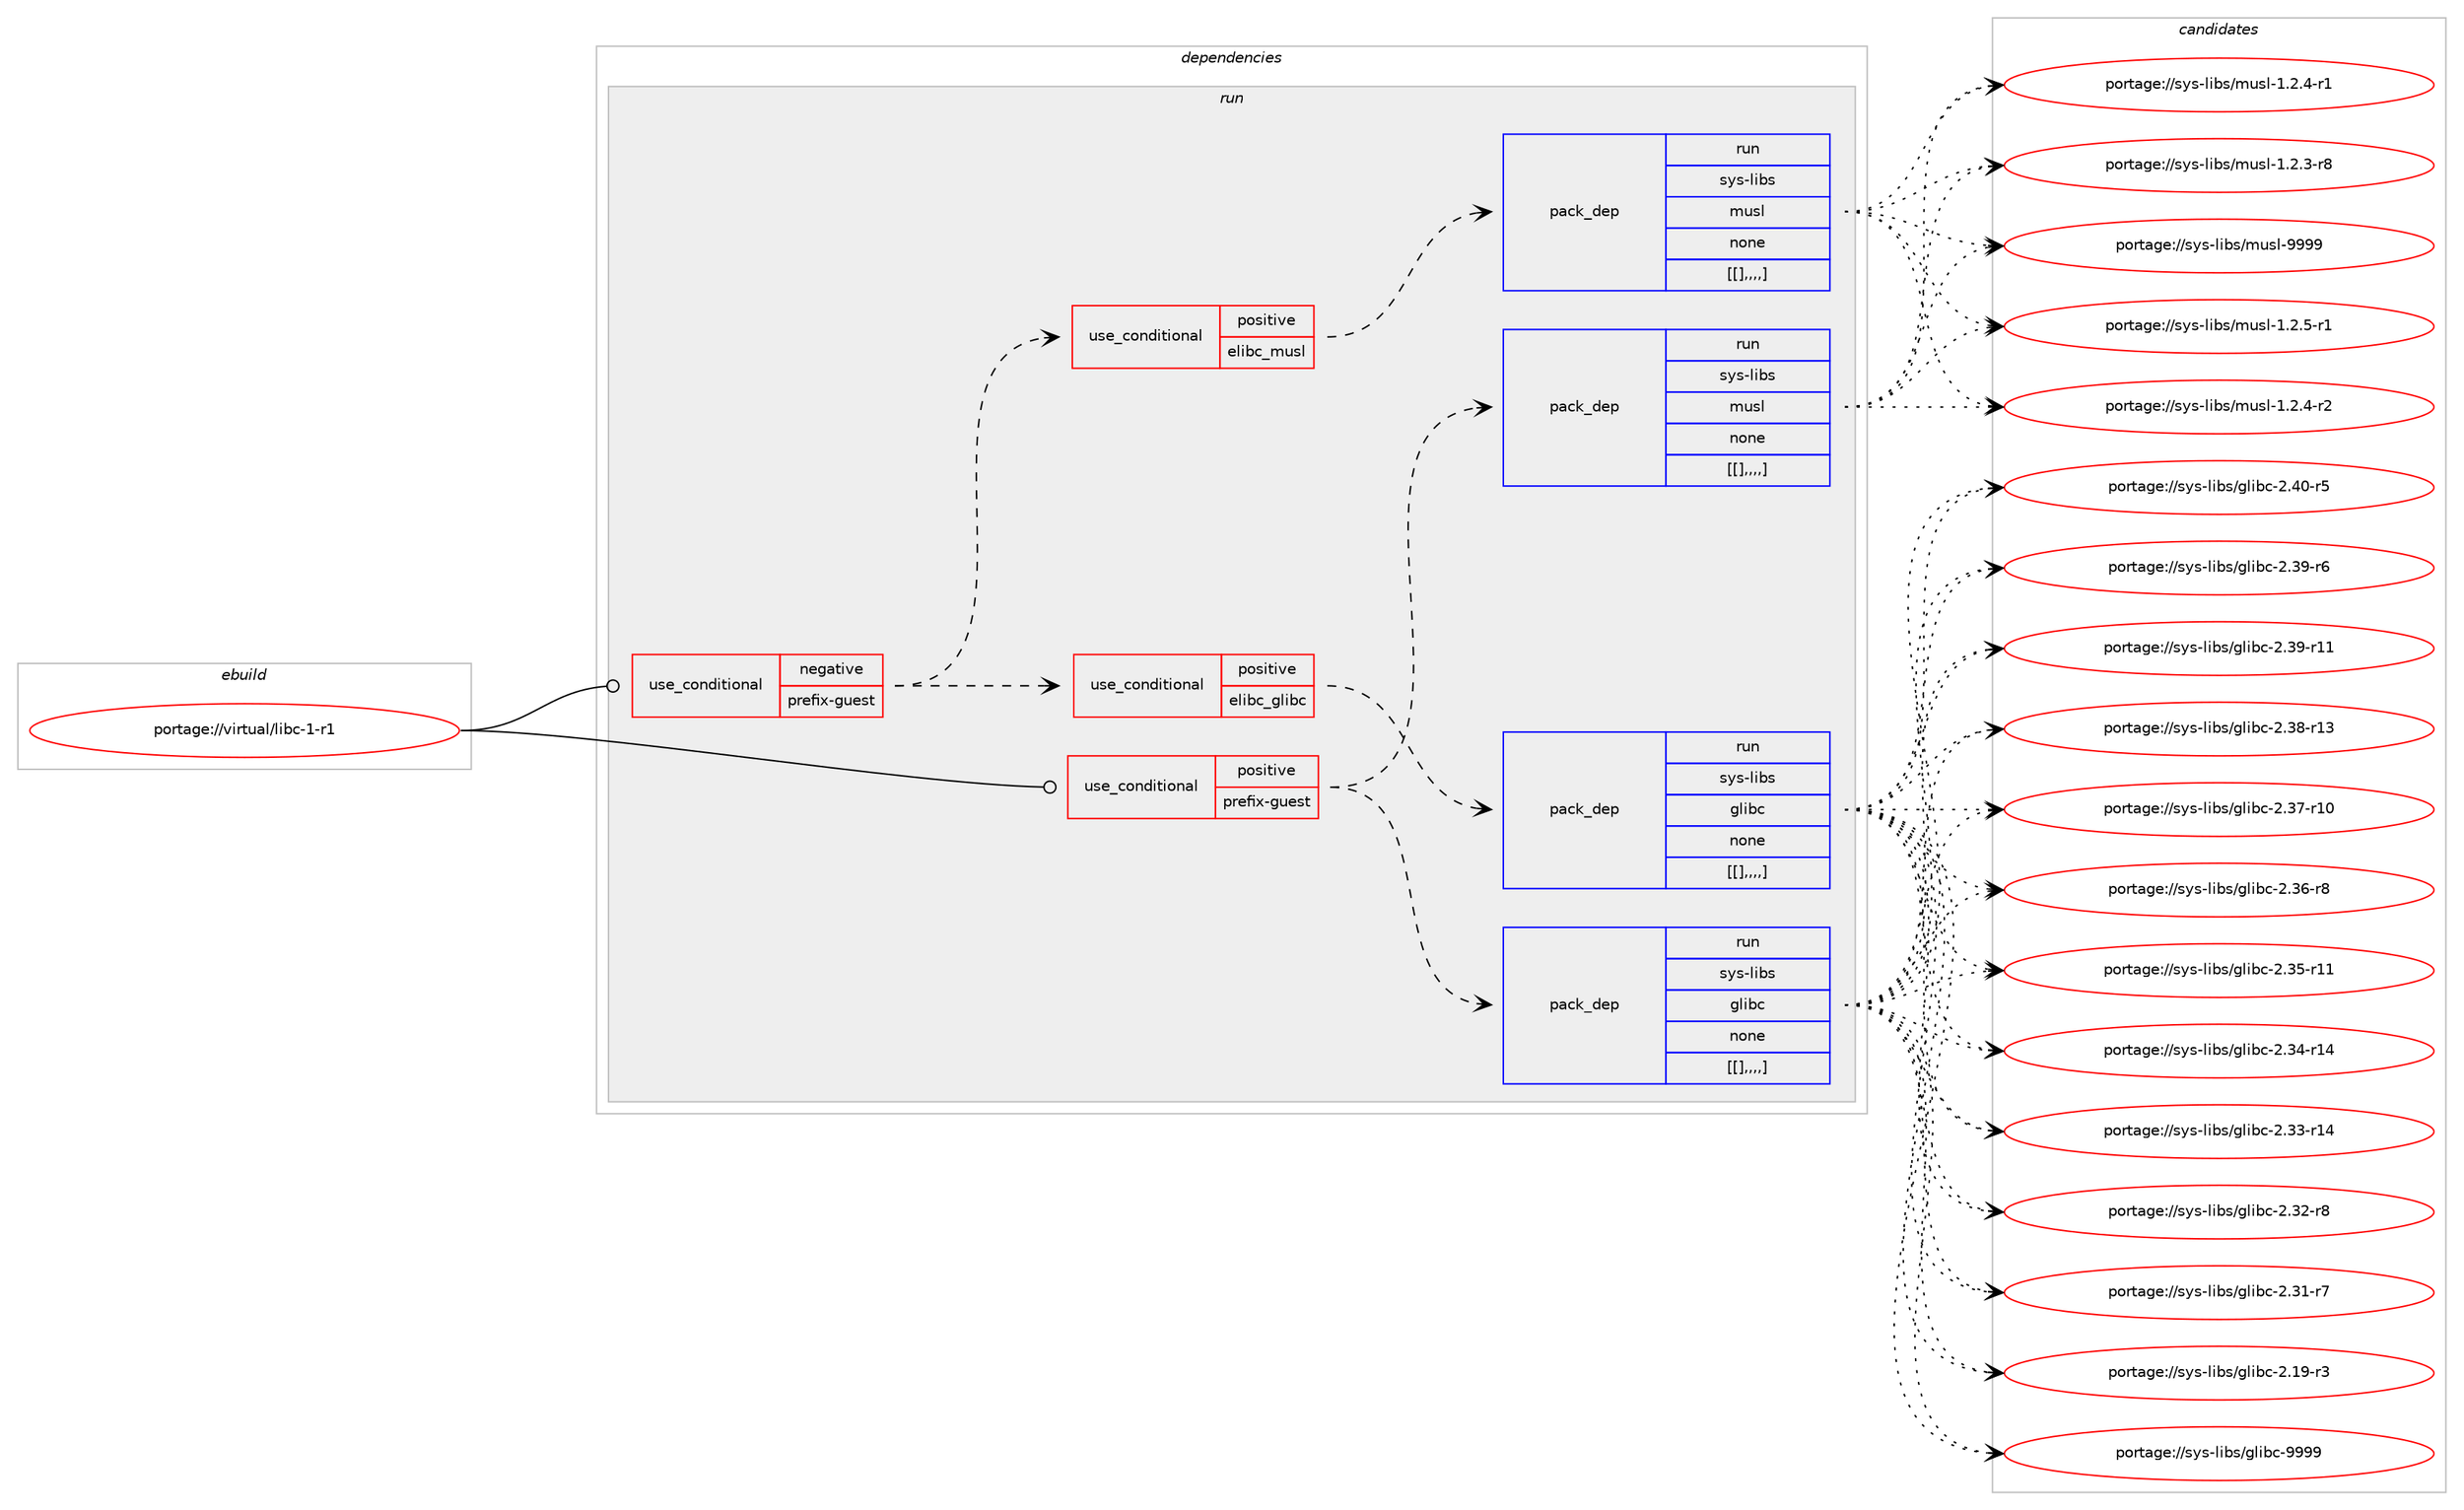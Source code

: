 digraph prolog {

# *************
# Graph options
# *************

newrank=true;
concentrate=true;
compound=true;
graph [rankdir=LR,fontname=Helvetica,fontsize=10,ranksep=1.5];#, ranksep=2.5, nodesep=0.2];
edge  [arrowhead=vee];
node  [fontname=Helvetica,fontsize=10];

# **********
# The ebuild
# **********

subgraph cluster_leftcol {
color=gray;
label=<<i>ebuild</i>>;
id [label="portage://virtual/libc-1-r1", color=red, width=4, href="../virtual/libc-1-r1.svg"];
}

# ****************
# The dependencies
# ****************

subgraph cluster_midcol {
color=gray;
label=<<i>dependencies</i>>;
subgraph cluster_compile {
fillcolor="#eeeeee";
style=filled;
label=<<i>compile</i>>;
}
subgraph cluster_compileandrun {
fillcolor="#eeeeee";
style=filled;
label=<<i>compile and run</i>>;
}
subgraph cluster_run {
fillcolor="#eeeeee";
style=filled;
label=<<i>run</i>>;
subgraph cond455 {
dependency1941 [label=<<TABLE BORDER="0" CELLBORDER="1" CELLSPACING="0" CELLPADDING="4"><TR><TD ROWSPAN="3" CELLPADDING="10">use_conditional</TD></TR><TR><TD>negative</TD></TR><TR><TD>prefix-guest</TD></TR></TABLE>>, shape=none, color=red];
subgraph cond456 {
dependency1944 [label=<<TABLE BORDER="0" CELLBORDER="1" CELLSPACING="0" CELLPADDING="4"><TR><TD ROWSPAN="3" CELLPADDING="10">use_conditional</TD></TR><TR><TD>positive</TD></TR><TR><TD>elibc_glibc</TD></TR></TABLE>>, shape=none, color=red];
subgraph pack1445 {
dependency1948 [label=<<TABLE BORDER="0" CELLBORDER="1" CELLSPACING="0" CELLPADDING="4" WIDTH="220"><TR><TD ROWSPAN="6" CELLPADDING="30">pack_dep</TD></TR><TR><TD WIDTH="110">run</TD></TR><TR><TD>sys-libs</TD></TR><TR><TD>glibc</TD></TR><TR><TD>none</TD></TR><TR><TD>[[],,,,]</TD></TR></TABLE>>, shape=none, color=blue];
}
dependency1944:e -> dependency1948:w [weight=20,style="dashed",arrowhead="vee"];
}
dependency1941:e -> dependency1944:w [weight=20,style="dashed",arrowhead="vee"];
subgraph cond458 {
dependency1956 [label=<<TABLE BORDER="0" CELLBORDER="1" CELLSPACING="0" CELLPADDING="4"><TR><TD ROWSPAN="3" CELLPADDING="10">use_conditional</TD></TR><TR><TD>positive</TD></TR><TR><TD>elibc_musl</TD></TR></TABLE>>, shape=none, color=red];
subgraph pack1454 {
dependency1961 [label=<<TABLE BORDER="0" CELLBORDER="1" CELLSPACING="0" CELLPADDING="4" WIDTH="220"><TR><TD ROWSPAN="6" CELLPADDING="30">pack_dep</TD></TR><TR><TD WIDTH="110">run</TD></TR><TR><TD>sys-libs</TD></TR><TR><TD>musl</TD></TR><TR><TD>none</TD></TR><TR><TD>[[],,,,]</TD></TR></TABLE>>, shape=none, color=blue];
}
dependency1956:e -> dependency1961:w [weight=20,style="dashed",arrowhead="vee"];
}
dependency1941:e -> dependency1956:w [weight=20,style="dashed",arrowhead="vee"];
}
id:e -> dependency1941:w [weight=20,style="solid",arrowhead="odot"];
subgraph cond459 {
dependency1966 [label=<<TABLE BORDER="0" CELLBORDER="1" CELLSPACING="0" CELLPADDING="4"><TR><TD ROWSPAN="3" CELLPADDING="10">use_conditional</TD></TR><TR><TD>positive</TD></TR><TR><TD>prefix-guest</TD></TR></TABLE>>, shape=none, color=red];
subgraph pack1461 {
dependency1969 [label=<<TABLE BORDER="0" CELLBORDER="1" CELLSPACING="0" CELLPADDING="4" WIDTH="220"><TR><TD ROWSPAN="6" CELLPADDING="30">pack_dep</TD></TR><TR><TD WIDTH="110">run</TD></TR><TR><TD>sys-libs</TD></TR><TR><TD>glibc</TD></TR><TR><TD>none</TD></TR><TR><TD>[[],,,,]</TD></TR></TABLE>>, shape=none, color=blue];
}
dependency1966:e -> dependency1969:w [weight=20,style="dashed",arrowhead="vee"];
subgraph pack1467 {
dependency1976 [label=<<TABLE BORDER="0" CELLBORDER="1" CELLSPACING="0" CELLPADDING="4" WIDTH="220"><TR><TD ROWSPAN="6" CELLPADDING="30">pack_dep</TD></TR><TR><TD WIDTH="110">run</TD></TR><TR><TD>sys-libs</TD></TR><TR><TD>musl</TD></TR><TR><TD>none</TD></TR><TR><TD>[[],,,,]</TD></TR></TABLE>>, shape=none, color=blue];
}
dependency1966:e -> dependency1976:w [weight=20,style="dashed",arrowhead="vee"];
}
id:e -> dependency1966:w [weight=20,style="solid",arrowhead="odot"];
}
}

# **************
# The candidates
# **************

subgraph cluster_choices {
rank=same;
color=gray;
label=<<i>candidates</i>>;

subgraph choice1359 {
color=black;
nodesep=1;
choice11512111545108105981154710310810598994557575757 [label="portage://sys-libs/glibc-9999", color=red, width=4,href="../sys-libs/glibc-9999.svg"];
choice115121115451081059811547103108105989945504652484511453 [label="portage://sys-libs/glibc-2.40-r5", color=red, width=4,href="../sys-libs/glibc-2.40-r5.svg"];
choice115121115451081059811547103108105989945504651574511454 [label="portage://sys-libs/glibc-2.39-r6", color=red, width=4,href="../sys-libs/glibc-2.39-r6.svg"];
choice11512111545108105981154710310810598994550465157451144949 [label="portage://sys-libs/glibc-2.39-r11", color=red, width=4,href="../sys-libs/glibc-2.39-r11.svg"];
choice11512111545108105981154710310810598994550465156451144951 [label="portage://sys-libs/glibc-2.38-r13", color=red, width=4,href="../sys-libs/glibc-2.38-r13.svg"];
choice11512111545108105981154710310810598994550465155451144948 [label="portage://sys-libs/glibc-2.37-r10", color=red, width=4,href="../sys-libs/glibc-2.37-r10.svg"];
choice115121115451081059811547103108105989945504651544511456 [label="portage://sys-libs/glibc-2.36-r8", color=red, width=4,href="../sys-libs/glibc-2.36-r8.svg"];
choice11512111545108105981154710310810598994550465153451144949 [label="portage://sys-libs/glibc-2.35-r11", color=red, width=4,href="../sys-libs/glibc-2.35-r11.svg"];
choice11512111545108105981154710310810598994550465152451144952 [label="portage://sys-libs/glibc-2.34-r14", color=red, width=4,href="../sys-libs/glibc-2.34-r14.svg"];
choice11512111545108105981154710310810598994550465151451144952 [label="portage://sys-libs/glibc-2.33-r14", color=red, width=4,href="../sys-libs/glibc-2.33-r14.svg"];
choice115121115451081059811547103108105989945504651504511456 [label="portage://sys-libs/glibc-2.32-r8", color=red, width=4,href="../sys-libs/glibc-2.32-r8.svg"];
choice115121115451081059811547103108105989945504651494511455 [label="portage://sys-libs/glibc-2.31-r7", color=red, width=4,href="../sys-libs/glibc-2.31-r7.svg"];
choice115121115451081059811547103108105989945504649574511451 [label="portage://sys-libs/glibc-2.19-r3", color=red, width=4,href="../sys-libs/glibc-2.19-r3.svg"];
dependency1948:e -> choice11512111545108105981154710310810598994557575757:w [style=dotted,weight="100"];
dependency1948:e -> choice115121115451081059811547103108105989945504652484511453:w [style=dotted,weight="100"];
dependency1948:e -> choice115121115451081059811547103108105989945504651574511454:w [style=dotted,weight="100"];
dependency1948:e -> choice11512111545108105981154710310810598994550465157451144949:w [style=dotted,weight="100"];
dependency1948:e -> choice11512111545108105981154710310810598994550465156451144951:w [style=dotted,weight="100"];
dependency1948:e -> choice11512111545108105981154710310810598994550465155451144948:w [style=dotted,weight="100"];
dependency1948:e -> choice115121115451081059811547103108105989945504651544511456:w [style=dotted,weight="100"];
dependency1948:e -> choice11512111545108105981154710310810598994550465153451144949:w [style=dotted,weight="100"];
dependency1948:e -> choice11512111545108105981154710310810598994550465152451144952:w [style=dotted,weight="100"];
dependency1948:e -> choice11512111545108105981154710310810598994550465151451144952:w [style=dotted,weight="100"];
dependency1948:e -> choice115121115451081059811547103108105989945504651504511456:w [style=dotted,weight="100"];
dependency1948:e -> choice115121115451081059811547103108105989945504651494511455:w [style=dotted,weight="100"];
dependency1948:e -> choice115121115451081059811547103108105989945504649574511451:w [style=dotted,weight="100"];
}
subgraph choice1377 {
color=black;
nodesep=1;
choice1151211154510810598115471091171151084557575757 [label="portage://sys-libs/musl-9999", color=red, width=4,href="../sys-libs/musl-9999.svg"];
choice1151211154510810598115471091171151084549465046534511449 [label="portage://sys-libs/musl-1.2.5-r1", color=red, width=4,href="../sys-libs/musl-1.2.5-r1.svg"];
choice1151211154510810598115471091171151084549465046524511450 [label="portage://sys-libs/musl-1.2.4-r2", color=red, width=4,href="../sys-libs/musl-1.2.4-r2.svg"];
choice1151211154510810598115471091171151084549465046524511449 [label="portage://sys-libs/musl-1.2.4-r1", color=red, width=4,href="../sys-libs/musl-1.2.4-r1.svg"];
choice1151211154510810598115471091171151084549465046514511456 [label="portage://sys-libs/musl-1.2.3-r8", color=red, width=4,href="../sys-libs/musl-1.2.3-r8.svg"];
dependency1961:e -> choice1151211154510810598115471091171151084557575757:w [style=dotted,weight="100"];
dependency1961:e -> choice1151211154510810598115471091171151084549465046534511449:w [style=dotted,weight="100"];
dependency1961:e -> choice1151211154510810598115471091171151084549465046524511450:w [style=dotted,weight="100"];
dependency1961:e -> choice1151211154510810598115471091171151084549465046524511449:w [style=dotted,weight="100"];
dependency1961:e -> choice1151211154510810598115471091171151084549465046514511456:w [style=dotted,weight="100"];
}
subgraph choice1384 {
color=black;
nodesep=1;
choice11512111545108105981154710310810598994557575757 [label="portage://sys-libs/glibc-9999", color=red, width=4,href="../sys-libs/glibc-9999.svg"];
choice115121115451081059811547103108105989945504652484511453 [label="portage://sys-libs/glibc-2.40-r5", color=red, width=4,href="../sys-libs/glibc-2.40-r5.svg"];
choice115121115451081059811547103108105989945504651574511454 [label="portage://sys-libs/glibc-2.39-r6", color=red, width=4,href="../sys-libs/glibc-2.39-r6.svg"];
choice11512111545108105981154710310810598994550465157451144949 [label="portage://sys-libs/glibc-2.39-r11", color=red, width=4,href="../sys-libs/glibc-2.39-r11.svg"];
choice11512111545108105981154710310810598994550465156451144951 [label="portage://sys-libs/glibc-2.38-r13", color=red, width=4,href="../sys-libs/glibc-2.38-r13.svg"];
choice11512111545108105981154710310810598994550465155451144948 [label="portage://sys-libs/glibc-2.37-r10", color=red, width=4,href="../sys-libs/glibc-2.37-r10.svg"];
choice115121115451081059811547103108105989945504651544511456 [label="portage://sys-libs/glibc-2.36-r8", color=red, width=4,href="../sys-libs/glibc-2.36-r8.svg"];
choice11512111545108105981154710310810598994550465153451144949 [label="portage://sys-libs/glibc-2.35-r11", color=red, width=4,href="../sys-libs/glibc-2.35-r11.svg"];
choice11512111545108105981154710310810598994550465152451144952 [label="portage://sys-libs/glibc-2.34-r14", color=red, width=4,href="../sys-libs/glibc-2.34-r14.svg"];
choice11512111545108105981154710310810598994550465151451144952 [label="portage://sys-libs/glibc-2.33-r14", color=red, width=4,href="../sys-libs/glibc-2.33-r14.svg"];
choice115121115451081059811547103108105989945504651504511456 [label="portage://sys-libs/glibc-2.32-r8", color=red, width=4,href="../sys-libs/glibc-2.32-r8.svg"];
choice115121115451081059811547103108105989945504651494511455 [label="portage://sys-libs/glibc-2.31-r7", color=red, width=4,href="../sys-libs/glibc-2.31-r7.svg"];
choice115121115451081059811547103108105989945504649574511451 [label="portage://sys-libs/glibc-2.19-r3", color=red, width=4,href="../sys-libs/glibc-2.19-r3.svg"];
dependency1969:e -> choice11512111545108105981154710310810598994557575757:w [style=dotted,weight="100"];
dependency1969:e -> choice115121115451081059811547103108105989945504652484511453:w [style=dotted,weight="100"];
dependency1969:e -> choice115121115451081059811547103108105989945504651574511454:w [style=dotted,weight="100"];
dependency1969:e -> choice11512111545108105981154710310810598994550465157451144949:w [style=dotted,weight="100"];
dependency1969:e -> choice11512111545108105981154710310810598994550465156451144951:w [style=dotted,weight="100"];
dependency1969:e -> choice11512111545108105981154710310810598994550465155451144948:w [style=dotted,weight="100"];
dependency1969:e -> choice115121115451081059811547103108105989945504651544511456:w [style=dotted,weight="100"];
dependency1969:e -> choice11512111545108105981154710310810598994550465153451144949:w [style=dotted,weight="100"];
dependency1969:e -> choice11512111545108105981154710310810598994550465152451144952:w [style=dotted,weight="100"];
dependency1969:e -> choice11512111545108105981154710310810598994550465151451144952:w [style=dotted,weight="100"];
dependency1969:e -> choice115121115451081059811547103108105989945504651504511456:w [style=dotted,weight="100"];
dependency1969:e -> choice115121115451081059811547103108105989945504651494511455:w [style=dotted,weight="100"];
dependency1969:e -> choice115121115451081059811547103108105989945504649574511451:w [style=dotted,weight="100"];
}
subgraph choice1405 {
color=black;
nodesep=1;
choice1151211154510810598115471091171151084557575757 [label="portage://sys-libs/musl-9999", color=red, width=4,href="../sys-libs/musl-9999.svg"];
choice1151211154510810598115471091171151084549465046534511449 [label="portage://sys-libs/musl-1.2.5-r1", color=red, width=4,href="../sys-libs/musl-1.2.5-r1.svg"];
choice1151211154510810598115471091171151084549465046524511450 [label="portage://sys-libs/musl-1.2.4-r2", color=red, width=4,href="../sys-libs/musl-1.2.4-r2.svg"];
choice1151211154510810598115471091171151084549465046524511449 [label="portage://sys-libs/musl-1.2.4-r1", color=red, width=4,href="../sys-libs/musl-1.2.4-r1.svg"];
choice1151211154510810598115471091171151084549465046514511456 [label="portage://sys-libs/musl-1.2.3-r8", color=red, width=4,href="../sys-libs/musl-1.2.3-r8.svg"];
dependency1976:e -> choice1151211154510810598115471091171151084557575757:w [style=dotted,weight="100"];
dependency1976:e -> choice1151211154510810598115471091171151084549465046534511449:w [style=dotted,weight="100"];
dependency1976:e -> choice1151211154510810598115471091171151084549465046524511450:w [style=dotted,weight="100"];
dependency1976:e -> choice1151211154510810598115471091171151084549465046524511449:w [style=dotted,weight="100"];
dependency1976:e -> choice1151211154510810598115471091171151084549465046514511456:w [style=dotted,weight="100"];
}
}

}
